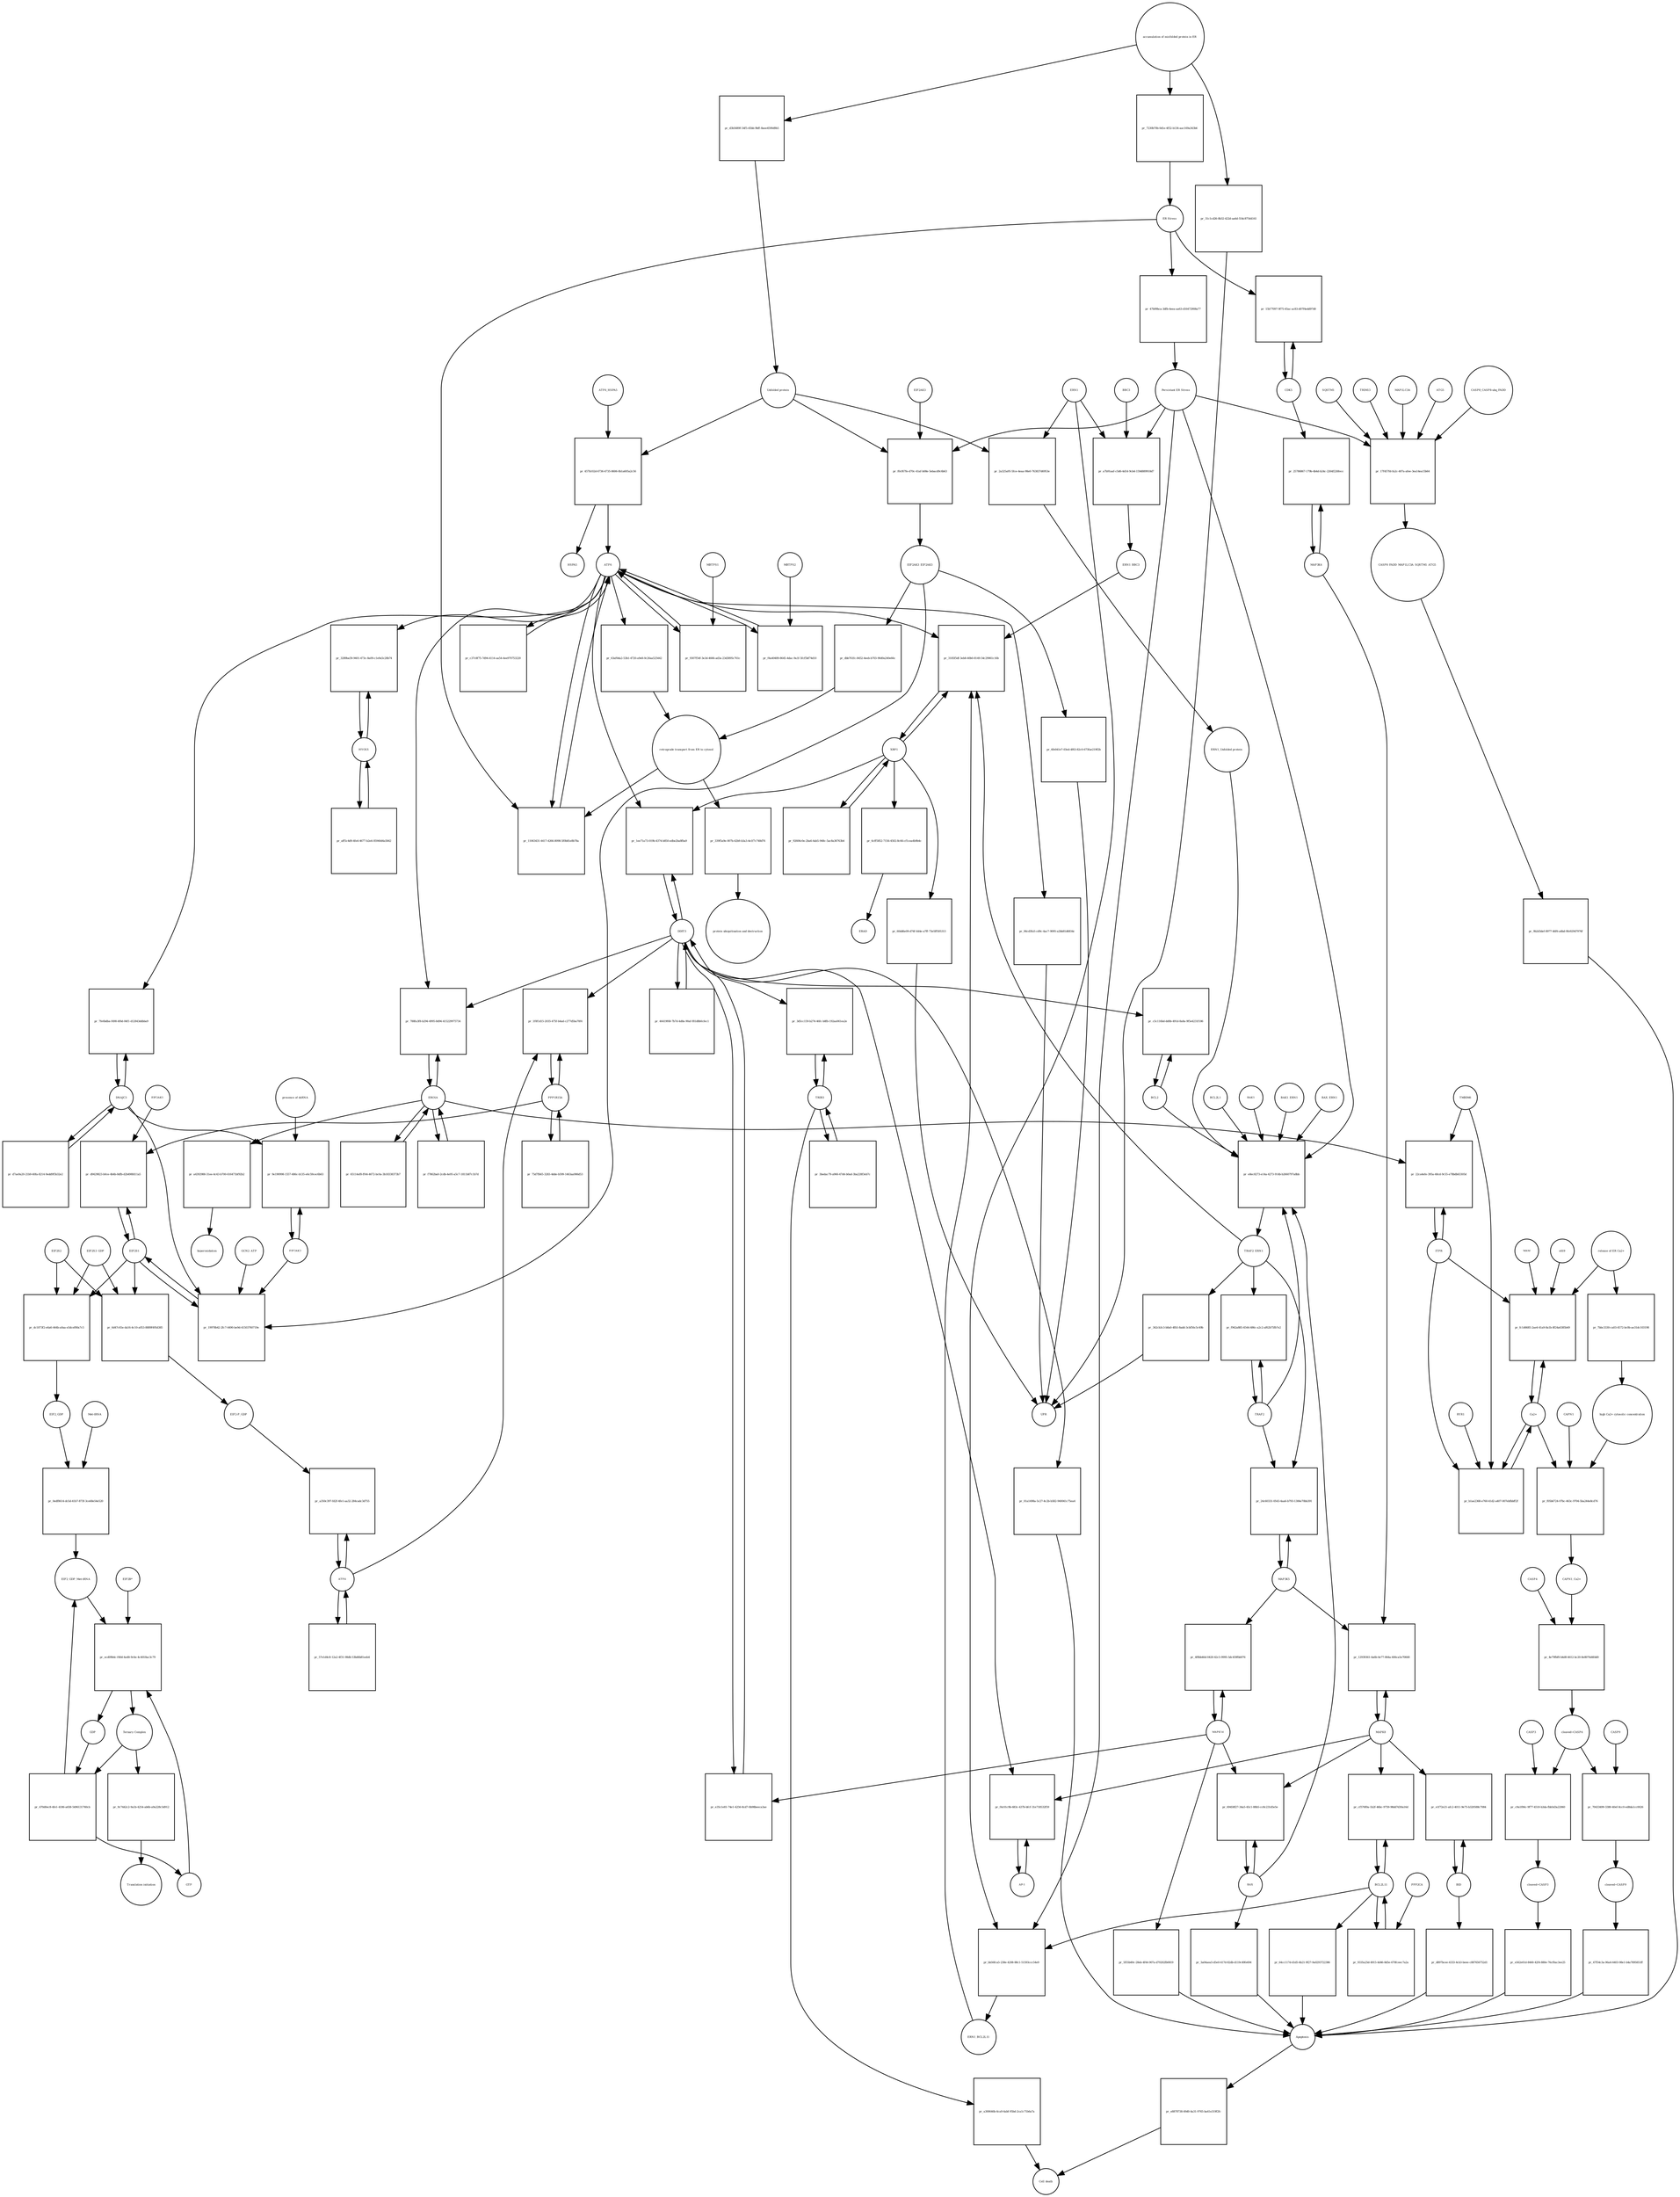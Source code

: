strict digraph  {
ATF6_HSPA5 [annotation="", bipartite=0, cls=complex, fontsize=4, label=ATF6_HSPA5, shape=circle];
"pr_457b102d-6736-4735-8606-0b1a605a2c56" [annotation="", bipartite=1, cls=process, fontsize=4, label="pr_457b102d-6736-4735-8606-0b1a605a2c56", shape=square];
ATF6 [annotation="urn_miriam_hgnc.symbol_ATF6", bipartite=0, cls=macromolecule, fontsize=4, label=ATF6, shape=circle];
HSPA5 [annotation="urn_miriam_hgnc.symbol_HSPA5", bipartite=0, cls=macromolecule, fontsize=4, label=HSPA5, shape=circle];
"Unfolded protein" [annotation="", bipartite=0, cls=macromolecule, fontsize=4, label="Unfolded protein", shape=circle];
ERN1 [annotation="urn_miriam_hgnc.symbol_ERN1", bipartite=0, cls=macromolecule, fontsize=4, label=ERN1, shape=circle];
"pr_2a325a95-5fce-4eaa-98e0-763837d6953e" [annotation="", bipartite=1, cls=process, fontsize=4, label="pr_2a325a95-5fce-4eaa-98e0-763837d6953e", shape=square];
"ERN1_Unfolded protein" [annotation="", bipartite=0, cls=complex, fontsize=4, label="ERN1_Unfolded protein", shape=circle];
EIF2AK3_EIF2AK3 [annotation="", bipartite=0, cls=complex, fontsize=4, label=EIF2AK3_EIF2AK3, shape=circle];
"pr_dbb761fc-8452-4eeb-b703-90d0a240e66c" [annotation="", bipartite=1, cls=process, fontsize=4, label="pr_dbb761fc-8452-4eeb-b703-90d0a240e66c", shape=square];
"retrograde transport from ER to cytosol" [annotation="", bipartite=0, cls=phenotype, fontsize=4, label="retrograde transport from ER to cytosol", shape=circle];
"pr_63af0da2-53b1-4720-a9e8-0c26aa525442" [annotation="", bipartite=1, cls=process, fontsize=4, label="pr_63af0da2-53b1-4720-a9e8-0c26aa525442", shape=square];
"pr_339f5a9e-007b-42b9-b3a3-4e1f7c748d76" [annotation="", bipartite=1, cls=process, fontsize=4, label="pr_339f5a9e-007b-42b9-b3a3-4e1f7c748d76", shape=square];
"protein ubiquitination and destruction" [annotation="", bipartite=0, cls=phenotype, fontsize=4, label="protein ubiquitination and destruction", shape=circle];
"pr_e8ec8273-e14a-4273-914b-b2660797a8bb" [annotation="", bipartite=1, cls=process, fontsize=4, label="pr_e8ec8273-e14a-4273-914b-b2660797a8bb", shape=square];
TRAF2_ERN1 [annotation="", bipartite=0, cls=complex, fontsize=4, label=TRAF2_ERN1, shape=circle];
BAK1_ERN1 [annotation="", bipartite=0, cls=complex, fontsize=4, label=BAK1_ERN1, shape=circle];
BAX_ERN1 [annotation="", bipartite=0, cls=complex, fontsize=4, label=BAX_ERN1, shape=circle];
BCL2 [annotation="urn_miriam_hgnc.symbol_BCL2", bipartite=0, cls="nucleic acid feature", fontsize=4, label=BCL2, shape=circle];
BCL2L1 [annotation="urn_miriam_hgnc.symbol_BCL2L1", bipartite=0, cls=macromolecule, fontsize=4, label=BCL2L1, shape=circle];
"Persistant ER Stress" [annotation="", bipartite=0, cls=phenotype, fontsize=4, label="Persistant ER Stress", shape=circle];
BAX [annotation="urn_miriam_hgnc.symbol_BAX", bipartite=0, cls=macromolecule, fontsize=4, label=BAX, shape=circle];
BAK1 [annotation="urn_miriam_hgnc.symbol_BAK1", bipartite=0, cls=macromolecule, fontsize=4, label=BAK1, shape=circle];
TRAF2 [annotation="urn_miriam_hgnc.symbol_TRAF2", bipartite=0, cls=macromolecule, fontsize=4, label=TRAF2, shape=circle];
XBP1 [annotation="urn_miriam_hgnc.symbol_XBP1", bipartite=0, cls=macromolecule, fontsize=4, label=XBP1, shape=circle];
"pr_3185f5df-3eb8-40b0-8149-54c29061c16b" [annotation="", bipartite=1, cls=process, fontsize=4, label="pr_3185f5df-3eb8-40b0-8149-54c29061c16b", shape=square];
ERN1_BBC3 [annotation="", bipartite=0, cls=complex, fontsize=4, label=ERN1_BBC3, shape=circle];
ERN1_BCL2L11 [annotation="", bipartite=0, cls=complex, fontsize=4, label=ERN1_BCL2L11, shape=circle];
"pr_92606c0e-2ba6-4ab5-948c-5ac8a36763b4" [annotation="", bipartite=1, cls=process, fontsize=4, label="pr_92606c0e-2ba6-4ab5-948c-5ac8a36763b4", shape=square];
"pr_6cff5852-7156-4502-8c66-cf1cea4b9b4c" [annotation="", bipartite=1, cls=process, fontsize=4, label="pr_6cff5852-7156-4502-8c66-cf1cea4b9b4c", shape=square];
ERAD [annotation="", bipartite=0, cls=phenotype, fontsize=4, label=ERAD, shape=circle];
"pr_60dd6e09-d74f-444e-a7ff-73e5ff505313" [annotation="", bipartite=1, cls=process, fontsize=4, label="pr_60dd6e09-d74f-444e-a7ff-73e5ff505313", shape=square];
UPR [annotation="", bipartite=0, cls=phenotype, fontsize=4, label=UPR, shape=circle];
"pr_f942a885-4544-486c-a2c2-af62b75fb7e2" [annotation="", bipartite=1, cls=process, fontsize=4, label="pr_f942a885-4544-486c-a2c2-af62b75fb7e2", shape=square];
MAPK8 [annotation="urn_miriam_hgnc.symbol_MAPK8", bipartite=0, cls=macromolecule, fontsize=4, label=MAPK8, shape=circle];
"pr_12939361-4a6b-4e77-864a-406ca5e70668" [annotation="", bipartite=1, cls=process, fontsize=4, label="pr_12939361-4a6b-4e77-864a-406ca5e70668", shape=square];
MAP3K4 [annotation="urn_miriam_hgnc.symbol_MAP3K4", bipartite=0, cls=macromolecule, fontsize=4, label=MAP3K4, shape=circle];
MAP3K5 [annotation="urn_miriam_hgnc.symbol_MAP3K5", bipartite=0, cls=macromolecule, fontsize=4, label=MAP3K5, shape=circle];
MAPK14 [annotation="urn_miriam_hgnc.symbol_MAPK14", bipartite=0, cls=macromolecule, fontsize=4, label=MAPK14, shape=circle];
"pr_4f8bb46d-0420-42c5-9995-5dc459fbb976" [annotation="", bipartite=1, cls=process, fontsize=4, label="pr_4f8bb46d-0420-42c5-9995-5dc459fbb976", shape=square];
"pr_5f55b49c-28eb-4f44-907a-d70202fb0819" [annotation="", bipartite=1, cls=process, fontsize=4, label="pr_5f55b49c-28eb-4f44-907a-d70202fb0819", shape=square];
Apoptosis [annotation="", bipartite=0, cls=phenotype, fontsize=4, label=Apoptosis, shape=circle];
DDIT3 [annotation="urn_miriam_hgnc.symbol_DDIT3", bipartite=0, cls=macromolecule, fontsize=4, label=DDIT3, shape=circle];
"pr_e35c1e81-74e1-4256-8cd7-0b98beeca3ae" [annotation="", bipartite=1, cls=process, fontsize=4, label="pr_e35c1e81-74e1-4256-8cd7-0b98beeca3ae", shape=square];
"pr_01a1498a-5c27-4c2b-b582-940041c75ea4" [annotation="", bipartite=1, cls=process, fontsize=4, label="pr_01a1498a-5c27-4c2b-b582-940041c75ea4", shape=square];
"pr_c5c116bd-dd0b-491d-8a8a-9f5e4231f186" [annotation="", bipartite=1, cls=process, fontsize=4, label="pr_c5c116bd-dd0b-491d-8a8a-9f5e4231f186", shape=square];
"pr_11063431-4417-4266-8098-5f0b81e8b78a" [annotation="", bipartite=1, cls=process, fontsize=4, label="pr_11063431-4417-4266-8098-5f0b81e8b78a", shape=square];
"ER Stress" [annotation="", bipartite=0, cls=phenotype, fontsize=4, label="ER Stress", shape=circle];
"pr_9307f54f-3e3d-4666-ad3a-23d3895c761c" [annotation="", bipartite=1, cls=process, fontsize=4, label="pr_9307f54f-3e3d-4666-ad3a-23d3895c761c", shape=square];
MBTPS1 [annotation="urn_miriam_hgnc.symbol_MBTPS1", bipartite=0, cls=macromolecule, fontsize=4, label=MBTPS1, shape=circle];
"pr_f4a40489-8645-4dac-9a1f-5fcf5bf74d10" [annotation="", bipartite=1, cls=process, fontsize=4, label="pr_f4a40489-8645-4dac-9a1f-5fcf5bf74d10", shape=square];
MBTPS2 [annotation="urn_miriam_hgnc.symbol_MBTPS2", bipartite=0, cls=macromolecule, fontsize=4, label=MBTPS2, shape=circle];
"pr_c37c8f75-7d94-4114-aa54-4ee970753220" [annotation="", bipartite=1, cls=process, fontsize=4, label="pr_c37c8f75-7d94-4114-aa54-4ee970753220", shape=square];
"pr_46419f68-7b7d-4d8a-90af-f81d8b0cfec1" [annotation="", bipartite=1, cls=process, fontsize=4, label="pr_46419f68-7b7d-4d8a-90af-f81d8b0cfec1", shape=square];
"pr_1ee71a73-019b-4374-b850-edbe2ba8fba9" [annotation="", bipartite=1, cls=process, fontsize=4, label="pr_1ee71a73-019b-4374-b850-edbe2ba8fba9", shape=square];
EIF2S1 [annotation="urn_miriam_hgnc.symbol_EIF2S1", bipartite=0, cls=macromolecule, fontsize=4, label=EIF2S1, shape=circle];
"pr_19978b42-2fc7-4490-be9d-41503760719e" [annotation="", bipartite=1, cls=process, fontsize=4, label="pr_19978b42-2fc7-4490-be9d-41503760719e", shape=square];
GCN2_ATP [annotation="", bipartite=0, cls=complex, fontsize=4, label=GCN2_ATP, shape=circle];
EIF2AK2 [annotation="urn_miriam_hgnc.symbol_EIF2AK2", bipartite=0, cls=macromolecule, fontsize=4, label=EIF2AK2, shape=circle];
DNAJC3 [annotation="urn_miriam_hgnc.symbol_DNAJC3", bipartite=0, cls=macromolecule, fontsize=4, label=DNAJC3, shape=circle];
EIF2S2 [annotation="urn_miriam_hgnc.symbol_EIF2S2", bipartite=0, cls=macromolecule, fontsize=4, label=EIF2S2, shape=circle];
"pr_dc1873f2-e6a6-444b-a0aa-e5dcef80a7c5" [annotation="", bipartite=1, cls=process, fontsize=4, label="pr_dc1873f2-e6a6-444b-a0aa-e5dcef80a7c5", shape=square];
EIF2S3_GDP [annotation="", bipartite=0, cls=complex, fontsize=4, label=EIF2S3_GDP, shape=circle];
EIF2_GDP [annotation="", bipartite=0, cls=complex, fontsize=4, label=EIF2_GDP, shape=circle];
"EIF2_GDP_Met-tRNA" [annotation="", bipartite=0, cls=complex, fontsize=4, label="EIF2_GDP_Met-tRNA", shape=circle];
"pr_ecd09b4c-f40d-4a48-9c6e-4c4018ac3c79" [annotation="", bipartite=1, cls=process, fontsize=4, label="pr_ecd09b4c-f40d-4a48-9c6e-4c4018ac3c79", shape=square];
"Ternary Complex" [annotation="", bipartite=0, cls=complex, fontsize=4, label="Ternary Complex", shape=circle];
"EIF2B*" [annotation="", bipartite=0, cls=complex, fontsize=4, label="EIF2B*", shape=circle];
GTP [annotation="urn_miriam_obo.chebi_CHEBI%3A57600", bipartite=0, cls="simple chemical", fontsize=4, label=GTP, shape=circle];
GDP [annotation="urn_miriam_obo.chebi_CHEBI%3A65180", bipartite=0, cls="simple chemical", fontsize=4, label=GDP, shape=circle];
"pr_470d0ec8-4fe1-4186-a658-5496131760cb" [annotation="", bipartite=1, cls=process, fontsize=4, label="pr_470d0ec8-4fe1-4186-a658-5496131760cb", shape=square];
ATF4 [annotation="urn_miriam_hgnc.symbol_ATF4", bipartite=0, cls=macromolecule, fontsize=4, label=ATF4, shape=circle];
"pr_a350c397-fd2f-4fe1-aa32-284cadc3d755" [annotation="", bipartite=1, cls=process, fontsize=4, label="pr_a350c397-fd2f-4fe1-aa32-284cadc3d755", shape=square];
"EIF2-P_GDP" [annotation="", bipartite=0, cls=complex, fontsize=4, label="EIF2-P_GDP", shape=circle];
"pr_57e1d4c8-12a2-4f31-98db-53bd6b81eeb4" [annotation="", bipartite=1, cls=process, fontsize=4, label="pr_57e1d4c8-12a2-4f31-98db-53bd6b81eeb4", shape=square];
PPP1R15A [annotation="urn_miriam_hgnc.symbol_PPP1R15A", bipartite=0, cls=macromolecule, fontsize=4, label=PPP1R15A, shape=circle];
"pr_1f0f1d15-2035-475f-b4ad-c277d5ba70f4" [annotation="", bipartite=1, cls=process, fontsize=4, label="pr_1f0f1d15-2035-475f-b4ad-c277d5ba70f4", shape=square];
"pr_75d7fb65-3283-4dde-b599-1463aa986d53" [annotation="", bipartite=1, cls=process, fontsize=4, label="pr_75d7fb65-3283-4dde-b599-1463aa986d53", shape=square];
"pr_9c7442c2-9a1b-4254-ab6b-a9a228c5d912" [annotation="", bipartite=1, cls=process, fontsize=4, label="pr_9c7442c2-9a1b-4254-ab6b-a9a228c5d912", shape=square];
"Translation initiation" [annotation="", bipartite=0, cls=phenotype, fontsize=4, label="Translation initiation", shape=circle];
"pr_24c60331-0543-4aa6-b793-1306e70bb391" [annotation="", bipartite=1, cls=process, fontsize=4, label="pr_24c60331-0543-4aa6-b793-1306e70bb391", shape=square];
ERO1A [annotation="urn_miriam_hgnc.symbol_ERO1A", bipartite=0, cls=macromolecule, fontsize=4, label=ERO1A, shape=circle];
"pr_788fa3f8-b294-4995-8d94-415229975734" [annotation="", bipartite=1, cls=process, fontsize=4, label="pr_788fa3f8-b294-4995-8d94-415229975734", shape=square];
"pr_f7862ba0-2cdb-4e95-a5c7-1811b87c1b7d" [annotation="", bipartite=1, cls=process, fontsize=4, label="pr_f7862ba0-2cdb-4e95-a5c7-1811b87c1b7d", shape=square];
"pr_d9429823-b0ce-4b4b-8dfb-d2b498fd11a5" [annotation="", bipartite=1, cls=process, fontsize=4, label="pr_d9429823-b0ce-4b4b-8dfb-d2b498fd11a5", shape=square];
EIF2AK1 [annotation="urn_miriam_hgnc.symbol_EIF2AK1", bipartite=0, cls=macromolecule, fontsize=4, label=EIF2AK1, shape=circle];
"pr_69458f27-34a5-45c1-88b5-cc8c231d5e5e" [annotation="", bipartite=1, cls=process, fontsize=4, label="pr_69458f27-34a5-45c1-88b5-cc8c231d5e5e", shape=square];
"pr_3a04aea5-d5e0-417d-82db-d119c49fe694" [annotation="", bipartite=1, cls=process, fontsize=4, label="pr_3a04aea5-d5e0-417d-82db-d119c49fe694", shape=square];
"Ca2+" [annotation="urn_miriam_obo.chebi_CHEBI%3A29108", bipartite=0, cls="simple chemical", fontsize=4, label="Ca2+", shape=circle];
"pr_fc1d6685-2ae4-41a9-8a1b-8f24a6385b49" [annotation="", bipartite=1, cls=process, fontsize=4, label="pr_fc1d6685-2ae4-41a9-8a1b-8f24a6385b49", shape=square];
"release of ER Ca2+" [annotation="", bipartite=0, cls=phenotype, fontsize=4, label="release of ER Ca2+", shape=circle];
ITPR [annotation="urn_miriam_hgnc.symbol_ITPR1|urn_miriam_hgnc.symbol_ITPR2|urn_miriam_hgnc.symbol_ITPR3", bipartite=0, cls=macromolecule, fontsize=4, label=ITPR, shape=circle];
MAM [annotation="", bipartite=0, cls=phenotype, fontsize=4, label=MAM, shape=circle];
s619 [annotation="", bipartite=0, cls=complex, fontsize=4, label=s619, shape=circle];
"pr_25786867-179b-4b4d-b24c-2264f226fecc" [annotation="", bipartite=1, cls=process, fontsize=4, label="pr_25786867-179b-4b4d-b24c-2264f226fecc", shape=square];
CDK5 [annotation="urn_miriam_hgnc.symbol_CDK5", bipartite=0, cls=macromolecule, fontsize=4, label=CDK5, shape=circle];
"pr_15b77097-9f75-45ac-ac83-d07f4edd97d0" [annotation="", bipartite=1, cls="uncertain process", fontsize=4, label="pr_15b77097-9f75-45ac-ac83-d07f4edd97d0", shape=square];
"pr_e8878738-49d0-4a31-9765-ba41e319f2fc" [annotation="", bipartite=1, cls=process, fontsize=4, label="pr_e8878738-49d0-4a31-9765-ba41e319f2fc", shape=square];
"Cell death" [annotation="", bipartite=0, cls=phenotype, fontsize=4, label="Cell death", shape=circle];
"pr_b1ae2368-e760-41d2-a407-007ebfbbff2f" [annotation="", bipartite=1, cls=process, fontsize=4, label="pr_b1ae2368-e760-41d2-a407-007ebfbbff2f", shape=square];
TMBIM6 [annotation="urn_miriam_hgnc.symbol_TMBIM6", bipartite=0, cls=macromolecule, fontsize=4, label=TMBIM6, shape=circle];
RYR1 [annotation="urn_miriam_hgnc.symbol_RYR1", bipartite=0, cls=macromolecule, fontsize=4, label=RYR1, shape=circle];
EIF2AK3 [annotation="urn_miriam_hgnc.symbol_EIF2AK3", bipartite=0, cls=macromolecule, fontsize=4, label=EIF2AK3, shape=circle];
"pr_f0cf67fe-d70c-41af-b08e-5ebacd9c6b63" [annotation="", bipartite=1, cls=process, fontsize=4, label="pr_f0cf67fe-d70c-41af-b08e-5ebacd9c6b63", shape=square];
"pr_a4392988-31ee-4c43-b700-616471bf92b2" [annotation="", bipartite=1, cls=process, fontsize=4, label="pr_a4392988-31ee-4c43-b700-616471bf92b2", shape=square];
hyperoxidation [annotation="", bipartite=0, cls=phenotype, fontsize=4, label=hyperoxidation, shape=circle];
"pr_65114ef8-ff44-4672-bc0a-3b18338373b7" [annotation="", bipartite=1, cls=process, fontsize=4, label="pr_65114ef8-ff44-4672-bc0a-3b18338373b7", shape=square];
"pr_47b99bca-3dfb-4eea-aa63-d16472908a77" [annotation="", bipartite=1, cls=process, fontsize=4, label="pr_47b99bca-3dfb-4eea-aa63-d16472908a77", shape=square];
"CASP8_CASP8-ubq_FADD" [annotation="", bipartite=0, cls=complex, fontsize=4, label="CASP8_CASP8-ubq_FADD", shape=circle];
"pr_17f457fd-fa2c-407a-afee-3ea14ea15b64" [annotation="", bipartite=1, cls=process, fontsize=4, label="pr_17f457fd-fa2c-407a-afee-3ea14ea15b64", shape=square];
"SQSTM1 " [annotation="urn_miriam_hgnc.symbol_SQSTM1", bipartite=0, cls=macromolecule, fontsize=4, label="SQSTM1 ", shape=circle];
CASP8_FADD_MAP1LC3A_SQSTM1_ATG5 [annotation="", bipartite=0, cls=complex, fontsize=4, label=CASP8_FADD_MAP1LC3A_SQSTM1_ATG5, shape=circle];
TRIM13 [annotation="urn_miriam_hgnc.symbol_TRIM13", bipartite=0, cls=macromolecule, fontsize=4, label=TRIM13, shape=circle];
MAP1LC3A [annotation="urn_miriam_hgnc.symbol_MAP1LC3A", bipartite=0, cls=macromolecule, fontsize=4, label=MAP1LC3A, shape=circle];
ATG5 [annotation="urn_miriam_hgnc.symbol_ATG5", bipartite=0, cls=macromolecule, fontsize=4, label=ATG5, shape=circle];
"pr_9b2d3def-8977-46f6-a6bd-9fe92947976f" [annotation="", bipartite=1, cls=process, fontsize=4, label="pr_9b2d3def-8977-46f6-a6bd-9fe92947976f", shape=square];
"AP-1" [annotation="urn_miriam_hgnc.symbol_FOS|urn_miriam_hgnc.symbol_FOSB|urn_miriam_hgnc.symbol_FOSL1|urn_miriam_hgnc.symbol_FOSL2|urn_miriam_hgnc.symbol_JUN|urn_miriam_hgnc.symbol_JUNB|urn_miriam_hgnc.symbol_JUND", bipartite=0, cls=macromolecule, fontsize=4, label="AP-1", shape=circle];
"pr_f4c01c9b-683c-437b-bfcf-31e718532f59" [annotation="", bipartite=1, cls=process, fontsize=4, label="pr_f4c01c9b-683c-437b-bfcf-31e718532f59", shape=square];
"pr_9e190998-1557-486c-b135-e6c59cec6b63" [annotation="", bipartite=1, cls=process, fontsize=4, label="pr_9e190998-1557-486c-b135-e6c59cec6b63", shape=square];
"presence of dsRNA" [annotation="", bipartite=0, cls=phenotype, fontsize=4, label="presence of dsRNA", shape=circle];
"Met-tRNA" [annotation="urn_miriam_hgnc_HGNC%3A34779", bipartite=0, cls="nucleic acid feature", fontsize=4, label="Met-tRNA", shape=circle];
"pr_0edf8614-dc5d-41b7-873f-3ce68e54e520" [annotation="", bipartite=1, cls=process, fontsize=4, label="pr_0edf8614-dc5d-41b7-873f-3ce68e54e520", shape=square];
"pr_6d47c65e-da16-4c10-a053-8889f495d385" [annotation="", bipartite=1, cls=process, fontsize=4, label="pr_6d47c65e-da16-4c10-a053-8889f495d385", shape=square];
"accumulation of misfolded protein in ER" [annotation="", bipartite=0, cls=phenotype, fontsize=4, label="accumulation of misfolded protein in ER", shape=circle];
"pr_d3b5689f-54f5-45bb-9bff-8aee4590d9b5" [annotation="", bipartite=1, cls=process, fontsize=4, label="pr_d3b5689f-54f5-45bb-9bff-8aee4590d9b5", shape=square];
"pr_7230b70b-0d1e-4f52-b136-aac169a343b6" [annotation="", bipartite=1, cls=process, fontsize=4, label="pr_7230b70b-0d1e-4f52-b136-aac169a343b6", shape=square];
"pr_31c1cd26-8b32-422d-aa6d-554c87544161" [annotation="", bipartite=1, cls=process, fontsize=4, label="pr_31c1cd26-8b32-422d-aa6d-554c87544161", shape=square];
"pr_6fe041e7-03ed-4f63-82c0-673fae219f2b" [annotation="", bipartite=1, cls=process, fontsize=4, label="pr_6fe041e7-03ed-4f63-82c0-673fae219f2b", shape=square];
"pr_342cb3c3-b8a0-4fb5-8add-3cbf56c5c49b" [annotation="", bipartite=1, cls=process, fontsize=4, label="pr_342cb3c3-b8a0-4fb5-8add-3cbf56c5c49b", shape=square];
"pr_06cd3fa5-cd9c-4ac7-9095-a2bb81d6834c" [annotation="", bipartite=1, cls=process, fontsize=4, label="pr_06cd3fa5-cd9c-4ac7-9095-a2bb81d6834c", shape=square];
BCL2L11 [annotation="urn_miriam_hgnc.symbol_BCL2L11", bipartite=0, cls=macromolecule, fontsize=4, label=BCL2L11, shape=circle];
"pr_cf576f0a-1b2f-46bc-9759-98dd7d30a16d" [annotation="", bipartite=1, cls=process, fontsize=4, label="pr_cf576f0a-1b2f-46bc-9759-98dd7d30a16d", shape=square];
BID [annotation="urn_miriam_hgnc.symbol_BID", bipartite=0, cls=macromolecule, fontsize=4, label=BID, shape=circle];
"pr_e1f72e21-afc2-4011-9e75-b320588c7084" [annotation="", bipartite=1, cls=process, fontsize=4, label="pr_e1f72e21-afc2-4011-9e75-b320588c7084", shape=square];
"pr_64cc117d-d1d5-4b21-9f27-9a0293722386" [annotation="", bipartite=1, cls=process, fontsize=4, label="pr_64cc117d-d1d5-4b21-9f27-9a0293722386", shape=square];
"pr_d897bcee-4333-4cb3-beee-c887656752d1" [annotation="", bipartite=1, cls=process, fontsize=4, label="pr_d897bcee-4333-4cb3-beee-c887656752d1", shape=square];
"pr_bb56fca5-238e-4208-88c1-51593ccc54e9" [annotation="", bipartite=1, cls=process, fontsize=4, label="pr_bb56fca5-238e-4208-88c1-51593ccc54e9", shape=square];
"pr_a7b91aaf-c5d6-4d14-9cb4-159d889918d7" [annotation="", bipartite=1, cls=process, fontsize=4, label="pr_a7b91aaf-c5d6-4d14-9cb4-159d889918d7", shape=square];
BBC3 [annotation="urn_miriam_hgnc.symbol_BBC3", bipartite=0, cls=macromolecule, fontsize=4, label=BBC3, shape=circle];
"pr_9335a25d-4915-4d46-8d5e-670fceec7a2a" [annotation="", bipartite=1, cls=process, fontsize=4, label="pr_9335a25d-4915-4d46-8d5e-670fceec7a2a", shape=square];
PPP2CA [annotation="urn_miriam_hgnc.symbol_PPP2CA", bipartite=0, cls=macromolecule, fontsize=4, label=PPP2CA, shape=circle];
TRIB3 [annotation="urn_miriam_hgnc.symbol_TRIB3", bipartite=0, cls=macromolecule, fontsize=4, label=TRIB3, shape=circle];
"pr_3d5cc159-b274-46fc-b8fb-192aa061ea2e" [annotation="", bipartite=1, cls=process, fontsize=4, label="pr_3d5cc159-b274-46fc-b8fb-192aa061ea2e", shape=square];
"pr_3bedac79-a966-47d4-b0ad-3ba228f3eb7c" [annotation="", bipartite=1, cls=process, fontsize=4, label="pr_3bedac79-a966-47d4-b0ad-3ba228f3eb7c", shape=square];
"pr_a300646b-6ca9-4abf-95bd-2ca1c71b6a7a" [annotation="", bipartite=1, cls=process, fontsize=4, label="pr_a300646b-6ca9-4abf-95bd-2ca1c71b6a7a", shape=square];
"pr_7bbc3330-ca03-4572-bc0b-ae31dc103198" [annotation="", bipartite=1, cls=process, fontsize=4, label="pr_7bbc3330-ca03-4572-bc0b-ae31dc103198", shape=square];
"high Ca2+ cytosolic concentration" [annotation="", bipartite=0, cls=phenotype, fontsize=4, label="high Ca2+ cytosolic concentration", shape=circle];
"pr_7fe6bdba-f498-4f6d-84f1-d12843ddbba9" [annotation="", bipartite=1, cls=process, fontsize=4, label="pr_7fe6bdba-f498-4f6d-84f1-d12843ddbba9", shape=square];
"pr_d7ae9a20-21b9-40fa-8214-9edd9f5b32e2" [annotation="", bipartite=1, cls=process, fontsize=4, label="pr_d7ae9a20-21b9-40fa-8214-9edd9f5b32e2", shape=square];
"pr_22ca4efe-395a-48cd-9c55-e78bdb63305d" [annotation="", bipartite=1, cls=process, fontsize=4, label="pr_22ca4efe-395a-48cd-9c55-e78bdb63305d", shape=square];
CASP4 [annotation="urn_miriam_hgnc.symbol_CASP4", bipartite=0, cls=macromolecule, fontsize=4, label=CASP4, shape=circle];
"pr_4e79fbf0-b4d8-4612-bc20-8e8076d4fdd0" [annotation="", bipartite=1, cls=process, fontsize=4, label="pr_4e79fbf0-b4d8-4612-bc20-8e8076d4fdd0", shape=square];
"cleaved~CASP4" [annotation="urn_miriam_hgnc.symbol_CASP4", bipartite=0, cls=macromolecule, fontsize=4, label="cleaved~CASP4", shape=circle];
"CAPN1_Ca2+" [annotation="", bipartite=0, cls=complex, fontsize=4, label="CAPN1_Ca2+", shape=circle];
CASP3 [annotation="urn_miriam_hgnc.symbol_CASP3", bipartite=0, cls=macromolecule, fontsize=4, label=CASP3, shape=circle];
"pr_c9a1f06c-9f77-4510-b3da-fbb5d3a22060" [annotation="", bipartite=1, cls=process, fontsize=4, label="pr_c9a1f06c-9f77-4510-b3da-fbb5d3a22060", shape=square];
"cleaved~CASP3" [annotation="urn_miriam_hgnc.symbol_CASP3", bipartite=0, cls=macromolecule, fontsize=4, label="cleaved~CASP3", shape=circle];
CASP9 [annotation="urn_miriam_hgnc.symbol_CSAP9", bipartite=0, cls=macromolecule, fontsize=4, label=CASP9, shape=circle];
"pr_70433499-3380-40ef-8cc0-ed8da1cc0026" [annotation="", bipartite=1, cls=process, fontsize=4, label="pr_70433499-3380-40ef-8cc0-ed8da1cc0026", shape=square];
"cleaved~CASP9" [annotation="urn_miriam_hgnc.symbol_CASP9", bipartite=0, cls=macromolecule, fontsize=4, label="cleaved~CASP9", shape=circle];
CAPN1 [annotation="urn_miriam_hgnc.symbol_CAPN1", bipartite=0, cls=macromolecule, fontsize=4, label=CAPN1, shape=circle];
"pr_f05b6724-07bc-463c-9704-5ba244e8cd76" [annotation="", bipartite=1, cls=process, fontsize=4, label="pr_f05b6724-07bc-463c-9704-5ba244e8cd76", shape=square];
"pr_e562e01d-8460-42f4-880e-76cf0ac3ee25" [annotation="", bipartite=1, cls=process, fontsize=4, label="pr_e562e01d-8460-42f4-880e-76cf0ac3ee25", shape=square];
"pr_47f54c3a-96a4-4403-98e1-b4a7895851ff" [annotation="", bipartite=1, cls=process, fontsize=4, label="pr_47f54c3a-96a4-4403-98e1-b4a7895851ff", shape=square];
HYOU1 [annotation="urn_miriam_hgnc.symbol_HYOU1", bipartite=0, cls=macromolecule, fontsize=4, label=HYOU1, shape=circle];
"pr_3289ba59-9401-473c-8a09-c1e9a5c28b74" [annotation="", bipartite=1, cls=process, fontsize=4, label="pr_3289ba59-9401-473c-8a09-c1e9a5c28b74", shape=square];
"pr_aff5c4d9-4fe4-4677-b2e4-05940d4a5842" [annotation="", bipartite=1, cls=process, fontsize=4, label="pr_aff5c4d9-4fe4-4677-b2e4-05940d4a5842", shape=square];
ATF6_HSPA5 -> "pr_457b102d-6736-4735-8606-0b1a605a2c56"  [annotation="", interaction_type=consumption];
"pr_457b102d-6736-4735-8606-0b1a605a2c56" -> ATF6  [annotation="", interaction_type=production];
"pr_457b102d-6736-4735-8606-0b1a605a2c56" -> HSPA5  [annotation="", interaction_type=production];
ATF6 -> "pr_63af0da2-53b1-4720-a9e8-0c26aa525442"  [annotation="", interaction_type=consumption];
ATF6 -> "pr_3185f5df-3eb8-40b0-8149-54c29061c16b"  [annotation="urn_miriam_pubmed_26587781|urn_miriam_pubmed_23430059", interaction_type=catalysis];
ATF6 -> "pr_11063431-4417-4266-8098-5f0b81e8b78a"  [annotation="", interaction_type=consumption];
ATF6 -> "pr_9307f54f-3e3d-4666-ad3a-23d3895c761c"  [annotation="", interaction_type=consumption];
ATF6 -> "pr_f4a40489-8645-4dac-9a1f-5fcf5bf74d10"  [annotation="", interaction_type=consumption];
ATF6 -> "pr_c37c8f75-7d94-4114-aa54-4ee970753220"  [annotation="", interaction_type=consumption];
ATF6 -> "pr_1ee71a73-019b-4374-b850-edbe2ba8fba9"  [annotation="urn_miriam_pubmed_26587781|urn_miriam_pubmed_17991856|urn_miriam_pubmed_28843399", interaction_type=catalysis];
ATF6 -> "pr_788fa3f8-b294-4995-8d94-415229975734"  [annotation="urn_miriam_pubmed_23850759|urn_miriam_pubmed_25387528", interaction_type=catalysis];
ATF6 -> "pr_06cd3fa5-cd9c-4ac7-9095-a2bb81d6834c"  [annotation="", interaction_type=consumption];
ATF6 -> "pr_7fe6bdba-f498-4f6d-84f1-d12843ddbba9"  [annotation="urn_miriam_pubmed_12601012|urn_miriam_pubmed_18360008", interaction_type=catalysis];
ATF6 -> "pr_3289ba59-9401-473c-8a09-c1e9a5c28b74"  [annotation=urn_miriam_pubmed_18360008, interaction_type=catalysis];
"Unfolded protein" -> "pr_457b102d-6736-4735-8606-0b1a605a2c56"  [annotation="urn_miriam_pubmed_19509052|urn_miriam_pubmed_12847084|urn_miriam_pubmed_23850759", interaction_type=catalysis];
"Unfolded protein" -> "pr_2a325a95-5fce-4eaa-98e0-763837d6953e"  [annotation="", interaction_type=consumption];
"Unfolded protein" -> "pr_f0cf67fe-d70c-41af-b08e-5ebacd9c6b63"  [annotation=urn_miriam_pubmed_17991856, interaction_type=catalysis];
ERN1 -> "pr_2a325a95-5fce-4eaa-98e0-763837d6953e"  [annotation="", interaction_type=consumption];
ERN1 -> "pr_bb56fca5-238e-4208-88c1-51593ccc54e9"  [annotation="", interaction_type=consumption];
ERN1 -> "pr_a7b91aaf-c5d6-4d14-9cb4-159d889918d7"  [annotation="", interaction_type=consumption];
"pr_2a325a95-5fce-4eaa-98e0-763837d6953e" -> "ERN1_Unfolded protein"  [annotation="", interaction_type=production];
"ERN1_Unfolded protein" -> "pr_e8ec8273-e14a-4273-914b-b2660797a8bb"  [annotation="", interaction_type=consumption];
EIF2AK3_EIF2AK3 -> "pr_dbb761fc-8452-4eeb-b703-90d0a240e66c"  [annotation="", interaction_type=consumption];
EIF2AK3_EIF2AK3 -> "pr_19978b42-2fc7-4490-be9d-41503760719e"  [annotation="urn_miriam_pubmed_12667446|urn_miriam_pubmed_16246152|urn_miriam_pubmed_12601012|urn_miriam_pubmed_23850759|urn_miriam_pubmed_18360008|urn_miriam_pubmed_26587781", interaction_type=catalysis];
EIF2AK3_EIF2AK3 -> "pr_6fe041e7-03ed-4f63-82c0-673fae219f2b"  [annotation="", interaction_type=consumption];
"pr_dbb761fc-8452-4eeb-b703-90d0a240e66c" -> "retrograde transport from ER to cytosol"  [annotation="", interaction_type=production];
"retrograde transport from ER to cytosol" -> "pr_339f5a9e-007b-42b9-b3a3-4e1f7c748d76"  [annotation="", interaction_type=consumption];
"retrograde transport from ER to cytosol" -> "pr_11063431-4417-4266-8098-5f0b81e8b78a"  [annotation="urn_miriam_pubmed_18360008|urn_miriam_pubmed_17991856|urn_miriam_pubmed_26587781|urn_miriam_pubmed_12847084", interaction_type=inhibition];
"pr_63af0da2-53b1-4720-a9e8-0c26aa525442" -> "retrograde transport from ER to cytosol"  [annotation="", interaction_type=production];
"pr_339f5a9e-007b-42b9-b3a3-4e1f7c748d76" -> "protein ubiquitination and destruction"  [annotation="", interaction_type=production];
"pr_e8ec8273-e14a-4273-914b-b2660797a8bb" -> TRAF2_ERN1  [annotation="", interaction_type=production];
TRAF2_ERN1 -> "pr_3185f5df-3eb8-40b0-8149-54c29061c16b"  [annotation="urn_miriam_pubmed_26587781|urn_miriam_pubmed_23430059", interaction_type=catalysis];
TRAF2_ERN1 -> "pr_f942a885-4544-486c-a2c2-af62b75fb7e2"  [annotation=urn_miriam_pubmed_23850759, interaction_type=catalysis];
TRAF2_ERN1 -> "pr_24c60331-0543-4aa6-b793-1306e70bb391"  [annotation=urn_miriam_pubmed_23850759, interaction_type=catalysis];
TRAF2_ERN1 -> "pr_342cb3c3-b8a0-4fb5-8add-3cbf56c5c49b"  [annotation="", interaction_type=consumption];
BAK1_ERN1 -> "pr_e8ec8273-e14a-4273-914b-b2660797a8bb"  [annotation="urn_miriam_pubmed_23850759|urn_miriam_pubmed_23430059|urn_miriam_pubmed_26587781", interaction_type=catalysis];
BAX_ERN1 -> "pr_e8ec8273-e14a-4273-914b-b2660797a8bb"  [annotation="urn_miriam_pubmed_23850759|urn_miriam_pubmed_23430059|urn_miriam_pubmed_26587781", interaction_type=catalysis];
BCL2 -> "pr_e8ec8273-e14a-4273-914b-b2660797a8bb"  [annotation="urn_miriam_pubmed_23850759|urn_miriam_pubmed_23430059|urn_miriam_pubmed_26587781", interaction_type=inhibition];
BCL2 -> "pr_c5c116bd-dd0b-491d-8a8a-9f5e4231f186"  [annotation="", interaction_type=consumption];
BCL2L1 -> "pr_e8ec8273-e14a-4273-914b-b2660797a8bb"  [annotation="urn_miriam_pubmed_23850759|urn_miriam_pubmed_23430059|urn_miriam_pubmed_26587781", interaction_type=inhibition];
"Persistant ER Stress" -> "pr_e8ec8273-e14a-4273-914b-b2660797a8bb"  [annotation="urn_miriam_pubmed_23850759|urn_miriam_pubmed_23430059|urn_miriam_pubmed_26587781", interaction_type=inhibition];
"Persistant ER Stress" -> "pr_f0cf67fe-d70c-41af-b08e-5ebacd9c6b63"  [annotation=urn_miriam_pubmed_17991856, interaction_type=catalysis];
"Persistant ER Stress" -> "pr_17f457fd-fa2c-407a-afee-3ea14ea15b64"  [annotation=urn_miriam_pubmed_17991856, interaction_type=catalysis];
"Persistant ER Stress" -> "pr_bb56fca5-238e-4208-88c1-51593ccc54e9"  [annotation="urn_miriam_pubmed_23850759|urn_miriam_pubmed_23430059|urn_miriam_pubmed_26587781", interaction_type=inhibition];
"Persistant ER Stress" -> "pr_a7b91aaf-c5d6-4d14-9cb4-159d889918d7"  [annotation="urn_miriam_pubmed_23430059|urn_miriam_pubmed_17991856", interaction_type=inhibition];
BAX -> "pr_e8ec8273-e14a-4273-914b-b2660797a8bb"  [annotation="urn_miriam_pubmed_23850759|urn_miriam_pubmed_23430059|urn_miriam_pubmed_26587781", interaction_type=catalysis];
BAX -> "pr_69458f27-34a5-45c1-88b5-cc8c231d5e5e"  [annotation="", interaction_type=consumption];
BAX -> "pr_3a04aea5-d5e0-417d-82db-d119c49fe694"  [annotation="", interaction_type=consumption];
BAK1 -> "pr_e8ec8273-e14a-4273-914b-b2660797a8bb"  [annotation="urn_miriam_pubmed_23850759|urn_miriam_pubmed_23430059|urn_miriam_pubmed_26587781", interaction_type=catalysis];
TRAF2 -> "pr_e8ec8273-e14a-4273-914b-b2660797a8bb"  [annotation="", interaction_type=consumption];
TRAF2 -> "pr_f942a885-4544-486c-a2c2-af62b75fb7e2"  [annotation="", interaction_type=consumption];
TRAF2 -> "pr_24c60331-0543-4aa6-b793-1306e70bb391"  [annotation=urn_miriam_pubmed_23850759, interaction_type=catalysis];
XBP1 -> "pr_3185f5df-3eb8-40b0-8149-54c29061c16b"  [annotation="", interaction_type=consumption];
XBP1 -> "pr_92606c0e-2ba6-4ab5-948c-5ac8a36763b4"  [annotation="", interaction_type=consumption];
XBP1 -> "pr_6cff5852-7156-4502-8c66-cf1cea4b9b4c"  [annotation="", interaction_type=consumption];
XBP1 -> "pr_60dd6e09-d74f-444e-a7ff-73e5ff505313"  [annotation="", interaction_type=consumption];
XBP1 -> "pr_1ee71a73-019b-4374-b850-edbe2ba8fba9"  [annotation="urn_miriam_pubmed_26587781|urn_miriam_pubmed_17991856|urn_miriam_pubmed_28843399", interaction_type=catalysis];
"pr_3185f5df-3eb8-40b0-8149-54c29061c16b" -> XBP1  [annotation="", interaction_type=production];
ERN1_BBC3 -> "pr_3185f5df-3eb8-40b0-8149-54c29061c16b"  [annotation="urn_miriam_pubmed_26587781|urn_miriam_pubmed_23430059", interaction_type=catalysis];
ERN1_BCL2L11 -> "pr_3185f5df-3eb8-40b0-8149-54c29061c16b"  [annotation="urn_miriam_pubmed_26587781|urn_miriam_pubmed_23430059", interaction_type=catalysis];
"pr_92606c0e-2ba6-4ab5-948c-5ac8a36763b4" -> XBP1  [annotation="", interaction_type=production];
"pr_6cff5852-7156-4502-8c66-cf1cea4b9b4c" -> ERAD  [annotation="", interaction_type=production];
"pr_60dd6e09-d74f-444e-a7ff-73e5ff505313" -> UPR  [annotation="", interaction_type=production];
"pr_f942a885-4544-486c-a2c2-af62b75fb7e2" -> TRAF2  [annotation="", interaction_type=production];
MAPK8 -> "pr_12939361-4a6b-4e77-864a-406ca5e70668"  [annotation="", interaction_type=consumption];
MAPK8 -> "pr_69458f27-34a5-45c1-88b5-cc8c231d5e5e"  [annotation="urn_miriam_pubmed_18191217|urn_miriam_pubmed_23430059", interaction_type=catalysis];
MAPK8 -> "pr_f4c01c9b-683c-437b-bfcf-31e718532f59"  [annotation="urn_miriam_pubmed_26618107|urn_miriam_pubmed_26587781|urn_miriam_pubmed_23850759", interaction_type=catalysis];
MAPK8 -> "pr_cf576f0a-1b2f-46bc-9759-98dd7d30a16d"  [annotation="urn_miriam_pubmed_26018731|urn_miriam_pubmed_23850759", interaction_type=catalysis];
MAPK8 -> "pr_e1f72e21-afc2-4011-9e75-b320588c7084"  [annotation="urn_miriam_pubmed_23430059|urn_miriam_pubmed_11583631", interaction_type=catalysis];
"pr_12939361-4a6b-4e77-864a-406ca5e70668" -> MAPK8  [annotation="", interaction_type=production];
MAP3K4 -> "pr_12939361-4a6b-4e77-864a-406ca5e70668"  [annotation="urn_miriam_pubmed_18191217|urn_miriam_pubmed_23850759|urn_miriam_pubmed_26587781", interaction_type=catalysis];
MAP3K4 -> "pr_25786867-179b-4b4d-b24c-2264f226fecc"  [annotation="", interaction_type=consumption];
MAP3K5 -> "pr_12939361-4a6b-4e77-864a-406ca5e70668"  [annotation="urn_miriam_pubmed_18191217|urn_miriam_pubmed_23850759|urn_miriam_pubmed_26587781", interaction_type=catalysis];
MAP3K5 -> "pr_4f8bb46d-0420-42c5-9995-5dc459fbb976"  [annotation="urn_miriam_pubmed_23850759|urn_miriam_pubmed_12215209", interaction_type=catalysis];
MAP3K5 -> "pr_24c60331-0543-4aa6-b793-1306e70bb391"  [annotation="", interaction_type=consumption];
MAPK14 -> "pr_4f8bb46d-0420-42c5-9995-5dc459fbb976"  [annotation="", interaction_type=consumption];
MAPK14 -> "pr_5f55b49c-28eb-4f44-907a-d70202fb0819"  [annotation="", interaction_type=consumption];
MAPK14 -> "pr_e35c1e81-74e1-4256-8cd7-0b98beeca3ae"  [annotation="urn_miriam_pubmed_23850759|urn_miriam_pubmed_23430059|urn_miriam_pubmed_26137585", interaction_type=catalysis];
MAPK14 -> "pr_69458f27-34a5-45c1-88b5-cc8c231d5e5e"  [annotation="urn_miriam_pubmed_18191217|urn_miriam_pubmed_23430059", interaction_type=catalysis];
"pr_4f8bb46d-0420-42c5-9995-5dc459fbb976" -> MAPK14  [annotation="", interaction_type=production];
"pr_5f55b49c-28eb-4f44-907a-d70202fb0819" -> Apoptosis  [annotation="", interaction_type=production];
Apoptosis -> "pr_e8878738-49d0-4a31-9765-ba41e319f2fc"  [annotation="", interaction_type=consumption];
DDIT3 -> "pr_e35c1e81-74e1-4256-8cd7-0b98beeca3ae"  [annotation="", interaction_type=consumption];
DDIT3 -> "pr_01a1498a-5c27-4c2b-b582-940041c75ea4"  [annotation="", interaction_type=consumption];
DDIT3 -> "pr_c5c116bd-dd0b-491d-8a8a-9f5e4231f186"  [annotation="urn_miriam_pubmed_30662442|urn_miriam_pubmed_23850759", interaction_type=inhibition];
DDIT3 -> "pr_46419f68-7b7d-4d8a-90af-f81d8b0cfec1"  [annotation="", interaction_type=consumption];
DDIT3 -> "pr_1ee71a73-019b-4374-b850-edbe2ba8fba9"  [annotation="", interaction_type=consumption];
DDIT3 -> "pr_1f0f1d15-2035-475f-b4ad-c277d5ba70f4"  [annotation="urn_miriam_pubmed_23850759|urn_miriam_pubmed_31638256", interaction_type=catalysis];
DDIT3 -> "pr_788fa3f8-b294-4995-8d94-415229975734"  [annotation="urn_miriam_pubmed_23850759|urn_miriam_pubmed_25387528", interaction_type=catalysis];
DDIT3 -> "pr_f4c01c9b-683c-437b-bfcf-31e718532f59"  [annotation="urn_miriam_pubmed_26618107|urn_miriam_pubmed_26587781|urn_miriam_pubmed_23850759", interaction_type=catalysis];
DDIT3 -> "pr_3d5cc159-b274-46fc-b8fb-192aa061ea2e"  [annotation="urn_miriam_pubmed_23430059|urn_miriam_pubmed_18940792", interaction_type=catalysis];
"pr_e35c1e81-74e1-4256-8cd7-0b98beeca3ae" -> DDIT3  [annotation="", interaction_type=production];
"pr_01a1498a-5c27-4c2b-b582-940041c75ea4" -> Apoptosis  [annotation="", interaction_type=production];
"pr_c5c116bd-dd0b-491d-8a8a-9f5e4231f186" -> BCL2  [annotation="", interaction_type=production];
"pr_11063431-4417-4266-8098-5f0b81e8b78a" -> ATF6  [annotation="", interaction_type=production];
"ER Stress" -> "pr_11063431-4417-4266-8098-5f0b81e8b78a"  [annotation="urn_miriam_pubmed_18360008|urn_miriam_pubmed_17991856|urn_miriam_pubmed_26587781|urn_miriam_pubmed_12847084", interaction_type=catalysis];
"ER Stress" -> "pr_15b77097-9f75-45ac-ac83-d07f4edd97d0"  [annotation=urn_miriam_pubmed_22388889, interaction_type=catalysis];
"ER Stress" -> "pr_47b99bca-3dfb-4eea-aa63-d16472908a77"  [annotation="", interaction_type=consumption];
"pr_9307f54f-3e3d-4666-ad3a-23d3895c761c" -> ATF6  [annotation="", interaction_type=production];
MBTPS1 -> "pr_9307f54f-3e3d-4666-ad3a-23d3895c761c"  [annotation="urn_miriam_pubmed_18360008|urn_miriam_pubmed_17991856|urn_miriam_pubmed_26587781|urn_miriam_pubmed_23850759", interaction_type=catalysis];
"pr_f4a40489-8645-4dac-9a1f-5fcf5bf74d10" -> ATF6  [annotation="", interaction_type=production];
MBTPS2 -> "pr_f4a40489-8645-4dac-9a1f-5fcf5bf74d10"  [annotation="urn_miriam_pubmed_23850759|urn_miriam_pubmed_26587781|urn_miriam_pubmed_17991856|urn_miriam_pubmed_18360008", interaction_type=catalysis];
"pr_c37c8f75-7d94-4114-aa54-4ee970753220" -> ATF6  [annotation="", interaction_type=production];
"pr_46419f68-7b7d-4d8a-90af-f81d8b0cfec1" -> DDIT3  [annotation="", interaction_type=production];
"pr_1ee71a73-019b-4374-b850-edbe2ba8fba9" -> DDIT3  [annotation="", interaction_type=production];
EIF2S1 -> "pr_19978b42-2fc7-4490-be9d-41503760719e"  [annotation="", interaction_type=consumption];
EIF2S1 -> "pr_dc1873f2-e6a6-444b-a0aa-e5dcef80a7c5"  [annotation="", interaction_type=consumption];
EIF2S1 -> "pr_d9429823-b0ce-4b4b-8dfb-d2b498fd11a5"  [annotation="", interaction_type=consumption];
EIF2S1 -> "pr_6d47c65e-da16-4c10-a053-8889f495d385"  [annotation="", interaction_type=consumption];
"pr_19978b42-2fc7-4490-be9d-41503760719e" -> EIF2S1  [annotation="", interaction_type=production];
GCN2_ATP -> "pr_19978b42-2fc7-4490-be9d-41503760719e"  [annotation="urn_miriam_pubmed_12667446|urn_miriam_pubmed_16246152|urn_miriam_pubmed_12601012|urn_miriam_pubmed_23850759|urn_miriam_pubmed_18360008|urn_miriam_pubmed_26587781", interaction_type=catalysis];
EIF2AK2 -> "pr_19978b42-2fc7-4490-be9d-41503760719e"  [annotation="urn_miriam_pubmed_12667446|urn_miriam_pubmed_16246152|urn_miriam_pubmed_12601012|urn_miriam_pubmed_23850759|urn_miriam_pubmed_18360008|urn_miriam_pubmed_26587781", interaction_type=catalysis];
EIF2AK2 -> "pr_9e190998-1557-486c-b135-e6c59cec6b63"  [annotation="", interaction_type=consumption];
DNAJC3 -> "pr_19978b42-2fc7-4490-be9d-41503760719e"  [annotation="urn_miriam_pubmed_12667446|urn_miriam_pubmed_16246152|urn_miriam_pubmed_12601012|urn_miriam_pubmed_23850759|urn_miriam_pubmed_18360008|urn_miriam_pubmed_26587781", interaction_type=inhibition];
DNAJC3 -> "pr_9e190998-1557-486c-b135-e6c59cec6b63"  [annotation="urn_miriam_pubmed_12601012|urn_miriam_pubmed_26587781|urn_miriam_pubmed_23850759", interaction_type=inhibition];
DNAJC3 -> "pr_7fe6bdba-f498-4f6d-84f1-d12843ddbba9"  [annotation="", interaction_type=consumption];
DNAJC3 -> "pr_d7ae9a20-21b9-40fa-8214-9edd9f5b32e2"  [annotation="", interaction_type=consumption];
EIF2S2 -> "pr_dc1873f2-e6a6-444b-a0aa-e5dcef80a7c5"  [annotation="", interaction_type=consumption];
EIF2S2 -> "pr_6d47c65e-da16-4c10-a053-8889f495d385"  [annotation="", interaction_type=consumption];
"pr_dc1873f2-e6a6-444b-a0aa-e5dcef80a7c5" -> EIF2_GDP  [annotation="", interaction_type=production];
EIF2S3_GDP -> "pr_dc1873f2-e6a6-444b-a0aa-e5dcef80a7c5"  [annotation="", interaction_type=consumption];
EIF2S3_GDP -> "pr_6d47c65e-da16-4c10-a053-8889f495d385"  [annotation="", interaction_type=consumption];
EIF2_GDP -> "pr_0edf8614-dc5d-41b7-873f-3ce68e54e520"  [annotation="", interaction_type=consumption];
"EIF2_GDP_Met-tRNA" -> "pr_ecd09b4c-f40d-4a48-9c6e-4c4018ac3c79"  [annotation="", interaction_type=consumption];
"pr_ecd09b4c-f40d-4a48-9c6e-4c4018ac3c79" -> "Ternary Complex"  [annotation="", interaction_type=production];
"pr_ecd09b4c-f40d-4a48-9c6e-4c4018ac3c79" -> GDP  [annotation="", interaction_type=production];
"Ternary Complex" -> "pr_470d0ec8-4fe1-4186-a658-5496131760cb"  [annotation="", interaction_type=consumption];
"Ternary Complex" -> "pr_9c7442c2-9a1b-4254-ab6b-a9a228c5d912"  [annotation="", interaction_type=consumption];
"EIF2B*" -> "pr_ecd09b4c-f40d-4a48-9c6e-4c4018ac3c79"  [annotation="urn_miriam_pubmed_23850759|urn_miriam_pubmed_16246152", interaction_type=catalysis];
GTP -> "pr_ecd09b4c-f40d-4a48-9c6e-4c4018ac3c79"  [annotation="", interaction_type=consumption];
GDP -> "pr_470d0ec8-4fe1-4186-a658-5496131760cb"  [annotation="", interaction_type=consumption];
"pr_470d0ec8-4fe1-4186-a658-5496131760cb" -> "EIF2_GDP_Met-tRNA"  [annotation="", interaction_type=production];
"pr_470d0ec8-4fe1-4186-a658-5496131760cb" -> GTP  [annotation="", interaction_type=production];
ATF4 -> "pr_a350c397-fd2f-4fe1-aa32-284cadc3d755"  [annotation="", interaction_type=consumption];
ATF4 -> "pr_57e1d4c8-12a2-4f31-98db-53bd6b81eeb4"  [annotation="", interaction_type=consumption];
ATF4 -> "pr_1f0f1d15-2035-475f-b4ad-c277d5ba70f4"  [annotation="urn_miriam_pubmed_23850759|urn_miriam_pubmed_31638256", interaction_type=catalysis];
"pr_a350c397-fd2f-4fe1-aa32-284cadc3d755" -> ATF4  [annotation="", interaction_type=production];
"EIF2-P_GDP" -> "pr_a350c397-fd2f-4fe1-aa32-284cadc3d755"  [annotation="urn_miriam_pubmed_15277680|urn_miriam_pubmed_16246152|urn_miriam_pubmed_23850759", interaction_type=catalysis];
"pr_57e1d4c8-12a2-4f31-98db-53bd6b81eeb4" -> ATF4  [annotation="", interaction_type=production];
PPP1R15A -> "pr_1f0f1d15-2035-475f-b4ad-c277d5ba70f4"  [annotation="", interaction_type=consumption];
PPP1R15A -> "pr_75d7fb65-3283-4dde-b599-1463aa986d53"  [annotation="", interaction_type=consumption];
PPP1R15A -> "pr_d9429823-b0ce-4b4b-8dfb-d2b498fd11a5"  [annotation="urn_miriam_pubmed_23850759|urn_miriam_pubmed_12667446|urn_miriam_pubmed_16246152|urn_miriam_pubmed_12601012", interaction_type=catalysis];
"pr_1f0f1d15-2035-475f-b4ad-c277d5ba70f4" -> PPP1R15A  [annotation="", interaction_type=production];
"pr_75d7fb65-3283-4dde-b599-1463aa986d53" -> PPP1R15A  [annotation="", interaction_type=production];
"pr_9c7442c2-9a1b-4254-ab6b-a9a228c5d912" -> "Translation initiation"  [annotation="", interaction_type=production];
"pr_24c60331-0543-4aa6-b793-1306e70bb391" -> MAP3K5  [annotation="", interaction_type=production];
ERO1A -> "pr_788fa3f8-b294-4995-8d94-415229975734"  [annotation="", interaction_type=consumption];
ERO1A -> "pr_f7862ba0-2cdb-4e95-a5c7-1811b87c1b7d"  [annotation="", interaction_type=consumption];
ERO1A -> "pr_a4392988-31ee-4c43-b700-616471bf92b2"  [annotation="", interaction_type=consumption];
ERO1A -> "pr_65114ef8-ff44-4672-bc0a-3b18338373b7"  [annotation="", interaction_type=consumption];
ERO1A -> "pr_22ca4efe-395a-48cd-9c55-e78bdb63305d"  [annotation="urn_miriam_pubmed_23850759|urn_miriam_pubmed_23430059", interaction_type=catalysis];
"pr_788fa3f8-b294-4995-8d94-415229975734" -> ERO1A  [annotation="", interaction_type=production];
"pr_f7862ba0-2cdb-4e95-a5c7-1811b87c1b7d" -> ERO1A  [annotation="", interaction_type=production];
"pr_d9429823-b0ce-4b4b-8dfb-d2b498fd11a5" -> EIF2S1  [annotation="", interaction_type=production];
EIF2AK1 -> "pr_d9429823-b0ce-4b4b-8dfb-d2b498fd11a5"  [annotation="urn_miriam_pubmed_23850759|urn_miriam_pubmed_12667446|urn_miriam_pubmed_16246152|urn_miriam_pubmed_12601012", interaction_type=catalysis];
"pr_69458f27-34a5-45c1-88b5-cc8c231d5e5e" -> BAX  [annotation="", interaction_type=production];
"pr_3a04aea5-d5e0-417d-82db-d119c49fe694" -> Apoptosis  [annotation="", interaction_type=production];
"Ca2+" -> "pr_fc1d6685-2ae4-41a9-8a1b-8f24a6385b49"  [annotation="", interaction_type=consumption];
"Ca2+" -> "pr_b1ae2368-e760-41d2-a407-007ebfbbff2f"  [annotation="", interaction_type=consumption];
"Ca2+" -> "pr_f05b6724-07bc-463c-9704-5ba244e8cd76"  [annotation="", interaction_type=consumption];
"pr_fc1d6685-2ae4-41a9-8a1b-8f24a6385b49" -> "Ca2+"  [annotation="", interaction_type=production];
"release of ER Ca2+" -> "pr_fc1d6685-2ae4-41a9-8a1b-8f24a6385b49"  [annotation=urn_miriam_pubmed_23850759, interaction_type=catalysis];
"release of ER Ca2+" -> "pr_7bbc3330-ca03-4572-bc0b-ae31dc103198"  [annotation="", interaction_type=consumption];
ITPR -> "pr_fc1d6685-2ae4-41a9-8a1b-8f24a6385b49"  [annotation=urn_miriam_pubmed_23850759, interaction_type=catalysis];
ITPR -> "pr_b1ae2368-e760-41d2-a407-007ebfbbff2f"  [annotation=urn_miriam_pubmed_23850759, interaction_type=catalysis];
ITPR -> "pr_22ca4efe-395a-48cd-9c55-e78bdb63305d"  [annotation="", interaction_type=consumption];
MAM -> "pr_fc1d6685-2ae4-41a9-8a1b-8f24a6385b49"  [annotation=urn_miriam_pubmed_23850759, interaction_type=catalysis];
s619 -> "pr_fc1d6685-2ae4-41a9-8a1b-8f24a6385b49"  [annotation=urn_miriam_pubmed_23850759, interaction_type=catalysis];
"pr_25786867-179b-4b4d-b24c-2264f226fecc" -> MAP3K4  [annotation="", interaction_type=production];
CDK5 -> "pr_25786867-179b-4b4d-b24c-2264f226fecc"  [annotation=urn_miriam_pubmed_22388889, interaction_type=catalysis];
CDK5 -> "pr_15b77097-9f75-45ac-ac83-d07f4edd97d0"  [annotation="", interaction_type=consumption];
"pr_15b77097-9f75-45ac-ac83-d07f4edd97d0" -> CDK5  [annotation="", interaction_type=production];
"pr_e8878738-49d0-4a31-9765-ba41e319f2fc" -> "Cell death"  [annotation="", interaction_type=production];
"pr_b1ae2368-e760-41d2-a407-007ebfbbff2f" -> "Ca2+"  [annotation="", interaction_type=production];
TMBIM6 -> "pr_b1ae2368-e760-41d2-a407-007ebfbbff2f"  [annotation=urn_miriam_pubmed_23850759, interaction_type=catalysis];
TMBIM6 -> "pr_22ca4efe-395a-48cd-9c55-e78bdb63305d"  [annotation="urn_miriam_pubmed_23850759|urn_miriam_pubmed_23430059", interaction_type=catalysis];
RYR1 -> "pr_b1ae2368-e760-41d2-a407-007ebfbbff2f"  [annotation=urn_miriam_pubmed_23850759, interaction_type=catalysis];
EIF2AK3 -> "pr_f0cf67fe-d70c-41af-b08e-5ebacd9c6b63"  [annotation="", interaction_type=consumption];
"pr_f0cf67fe-d70c-41af-b08e-5ebacd9c6b63" -> EIF2AK3_EIF2AK3  [annotation="", interaction_type=production];
"pr_a4392988-31ee-4c43-b700-616471bf92b2" -> hyperoxidation  [annotation="", interaction_type=production];
"pr_65114ef8-ff44-4672-bc0a-3b18338373b7" -> ERO1A  [annotation="", interaction_type=production];
"pr_47b99bca-3dfb-4eea-aa63-d16472908a77" -> "Persistant ER Stress"  [annotation="", interaction_type=production];
"CASP8_CASP8-ubq_FADD" -> "pr_17f457fd-fa2c-407a-afee-3ea14ea15b64"  [annotation="", interaction_type=consumption];
"pr_17f457fd-fa2c-407a-afee-3ea14ea15b64" -> CASP8_FADD_MAP1LC3A_SQSTM1_ATG5  [annotation="", interaction_type=production];
"SQSTM1 " -> "pr_17f457fd-fa2c-407a-afee-3ea14ea15b64"  [annotation="", interaction_type=consumption];
CASP8_FADD_MAP1LC3A_SQSTM1_ATG5 -> "pr_9b2d3def-8977-46f6-a6bd-9fe92947976f"  [annotation="", interaction_type=consumption];
TRIM13 -> "pr_17f457fd-fa2c-407a-afee-3ea14ea15b64"  [annotation=urn_miriam_pubmed_17991856, interaction_type=catalysis];
MAP1LC3A -> "pr_17f457fd-fa2c-407a-afee-3ea14ea15b64"  [annotation="", interaction_type=consumption];
ATG5 -> "pr_17f457fd-fa2c-407a-afee-3ea14ea15b64"  [annotation="", interaction_type=consumption];
"pr_9b2d3def-8977-46f6-a6bd-9fe92947976f" -> Apoptosis  [annotation="", interaction_type=production];
"AP-1" -> "pr_f4c01c9b-683c-437b-bfcf-31e718532f59"  [annotation="", interaction_type=consumption];
"pr_f4c01c9b-683c-437b-bfcf-31e718532f59" -> "AP-1"  [annotation="", interaction_type=production];
"pr_9e190998-1557-486c-b135-e6c59cec6b63" -> EIF2AK2  [annotation="", interaction_type=production];
"presence of dsRNA" -> "pr_9e190998-1557-486c-b135-e6c59cec6b63"  [annotation="urn_miriam_pubmed_12601012|urn_miriam_pubmed_26587781|urn_miriam_pubmed_23850759", interaction_type=catalysis];
"Met-tRNA" -> "pr_0edf8614-dc5d-41b7-873f-3ce68e54e520"  [annotation="", interaction_type=consumption];
"pr_0edf8614-dc5d-41b7-873f-3ce68e54e520" -> "EIF2_GDP_Met-tRNA"  [annotation="", interaction_type=production];
"pr_6d47c65e-da16-4c10-a053-8889f495d385" -> "EIF2-P_GDP"  [annotation="", interaction_type=production];
"accumulation of misfolded protein in ER" -> "pr_d3b5689f-54f5-45bb-9bff-8aee4590d9b5"  [annotation="", interaction_type=consumption];
"accumulation of misfolded protein in ER" -> "pr_7230b70b-0d1e-4f52-b136-aac169a343b6"  [annotation="", interaction_type=consumption];
"accumulation of misfolded protein in ER" -> "pr_31c1cd26-8b32-422d-aa6d-554c87544161"  [annotation="", interaction_type=consumption];
"pr_d3b5689f-54f5-45bb-9bff-8aee4590d9b5" -> "Unfolded protein"  [annotation="", interaction_type=production];
"pr_7230b70b-0d1e-4f52-b136-aac169a343b6" -> "ER Stress"  [annotation="", interaction_type=production];
"pr_31c1cd26-8b32-422d-aa6d-554c87544161" -> UPR  [annotation="", interaction_type=production];
"pr_6fe041e7-03ed-4f63-82c0-673fae219f2b" -> UPR  [annotation="", interaction_type=production];
"pr_342cb3c3-b8a0-4fb5-8add-3cbf56c5c49b" -> UPR  [annotation="", interaction_type=production];
"pr_06cd3fa5-cd9c-4ac7-9095-a2bb81d6834c" -> UPR  [annotation="", interaction_type=production];
BCL2L11 -> "pr_cf576f0a-1b2f-46bc-9759-98dd7d30a16d"  [annotation="", interaction_type=consumption];
BCL2L11 -> "pr_64cc117d-d1d5-4b21-9f27-9a0293722386"  [annotation="", interaction_type=consumption];
BCL2L11 -> "pr_bb56fca5-238e-4208-88c1-51593ccc54e9"  [annotation="", interaction_type=consumption];
BCL2L11 -> "pr_9335a25d-4915-4d46-8d5e-670fceec7a2a"  [annotation="", interaction_type=consumption];
"pr_cf576f0a-1b2f-46bc-9759-98dd7d30a16d" -> BCL2L11  [annotation="", interaction_type=production];
BID -> "pr_e1f72e21-afc2-4011-9e75-b320588c7084"  [annotation="", interaction_type=consumption];
BID -> "pr_d897bcee-4333-4cb3-beee-c887656752d1"  [annotation="", interaction_type=consumption];
"pr_e1f72e21-afc2-4011-9e75-b320588c7084" -> BID  [annotation="", interaction_type=production];
"pr_64cc117d-d1d5-4b21-9f27-9a0293722386" -> Apoptosis  [annotation="", interaction_type=production];
"pr_d897bcee-4333-4cb3-beee-c887656752d1" -> Apoptosis  [annotation="", interaction_type=production];
"pr_bb56fca5-238e-4208-88c1-51593ccc54e9" -> ERN1_BCL2L11  [annotation="", interaction_type=production];
"pr_a7b91aaf-c5d6-4d14-9cb4-159d889918d7" -> ERN1_BBC3  [annotation="", interaction_type=production];
BBC3 -> "pr_a7b91aaf-c5d6-4d14-9cb4-159d889918d7"  [annotation="", interaction_type=consumption];
"pr_9335a25d-4915-4d46-8d5e-670fceec7a2a" -> BCL2L11  [annotation="", interaction_type=production];
PPP2CA -> "pr_9335a25d-4915-4d46-8d5e-670fceec7a2a"  [annotation="urn_miriam_pubmed_23850759|urn_miriam_pubmed_23430059", interaction_type=catalysis];
TRIB3 -> "pr_3d5cc159-b274-46fc-b8fb-192aa061ea2e"  [annotation="", interaction_type=consumption];
TRIB3 -> "pr_3bedac79-a966-47d4-b0ad-3ba228f3eb7c"  [annotation="", interaction_type=consumption];
TRIB3 -> "pr_a300646b-6ca9-4abf-95bd-2ca1c71b6a7a"  [annotation="", interaction_type=consumption];
"pr_3d5cc159-b274-46fc-b8fb-192aa061ea2e" -> TRIB3  [annotation="", interaction_type=production];
"pr_3bedac79-a966-47d4-b0ad-3ba228f3eb7c" -> TRIB3  [annotation="", interaction_type=production];
"pr_a300646b-6ca9-4abf-95bd-2ca1c71b6a7a" -> "Cell death"  [annotation="", interaction_type=production];
"pr_7bbc3330-ca03-4572-bc0b-ae31dc103198" -> "high Ca2+ cytosolic concentration"  [annotation="", interaction_type=production];
"high Ca2+ cytosolic concentration" -> "pr_f05b6724-07bc-463c-9704-5ba244e8cd76"  [annotation=urn_miriam_pubmed_19931333, interaction_type=catalysis];
"pr_7fe6bdba-f498-4f6d-84f1-d12843ddbba9" -> DNAJC3  [annotation="", interaction_type=production];
"pr_d7ae9a20-21b9-40fa-8214-9edd9f5b32e2" -> DNAJC3  [annotation="", interaction_type=production];
"pr_22ca4efe-395a-48cd-9c55-e78bdb63305d" -> ITPR  [annotation="", interaction_type=production];
CASP4 -> "pr_4e79fbf0-b4d8-4612-bc20-8e8076d4fdd0"  [annotation="", interaction_type=consumption];
"pr_4e79fbf0-b4d8-4612-bc20-8e8076d4fdd0" -> "cleaved~CASP4"  [annotation="", interaction_type=production];
"cleaved~CASP4" -> "pr_c9a1f06c-9f77-4510-b3da-fbb5d3a22060"  [annotation="urn_miriam_pubmed_19931333|urn_miriam_pubmed_26618107", interaction_type=catalysis];
"cleaved~CASP4" -> "pr_70433499-3380-40ef-8cc0-ed8da1cc0026"  [annotation="urn_miriam_pubmed_19931333|urn_miriam_pubmed_26618107", interaction_type=catalysis];
"CAPN1_Ca2+" -> "pr_4e79fbf0-b4d8-4612-bc20-8e8076d4fdd0"  [annotation=urn_miriam_pubmed_19931333, interaction_type=catalysis];
CASP3 -> "pr_c9a1f06c-9f77-4510-b3da-fbb5d3a22060"  [annotation="", interaction_type=consumption];
"pr_c9a1f06c-9f77-4510-b3da-fbb5d3a22060" -> "cleaved~CASP3"  [annotation="", interaction_type=production];
"cleaved~CASP3" -> "pr_e562e01d-8460-42f4-880e-76cf0ac3ee25"  [annotation="", interaction_type=consumption];
CASP9 -> "pr_70433499-3380-40ef-8cc0-ed8da1cc0026"  [annotation="", interaction_type=consumption];
"pr_70433499-3380-40ef-8cc0-ed8da1cc0026" -> "cleaved~CASP9"  [annotation="", interaction_type=production];
"cleaved~CASP9" -> "pr_47f54c3a-96a4-4403-98e1-b4a7895851ff"  [annotation="", interaction_type=consumption];
CAPN1 -> "pr_f05b6724-07bc-463c-9704-5ba244e8cd76"  [annotation="", interaction_type=consumption];
"pr_f05b6724-07bc-463c-9704-5ba244e8cd76" -> "CAPN1_Ca2+"  [annotation="", interaction_type=production];
"pr_e562e01d-8460-42f4-880e-76cf0ac3ee25" -> Apoptosis  [annotation="", interaction_type=production];
"pr_47f54c3a-96a4-4403-98e1-b4a7895851ff" -> Apoptosis  [annotation="", interaction_type=production];
HYOU1 -> "pr_3289ba59-9401-473c-8a09-c1e9a5c28b74"  [annotation="", interaction_type=consumption];
HYOU1 -> "pr_aff5c4d9-4fe4-4677-b2e4-05940d4a5842"  [annotation="", interaction_type=consumption];
"pr_3289ba59-9401-473c-8a09-c1e9a5c28b74" -> HYOU1  [annotation="", interaction_type=production];
"pr_aff5c4d9-4fe4-4677-b2e4-05940d4a5842" -> HYOU1  [annotation="", interaction_type=production];
}
